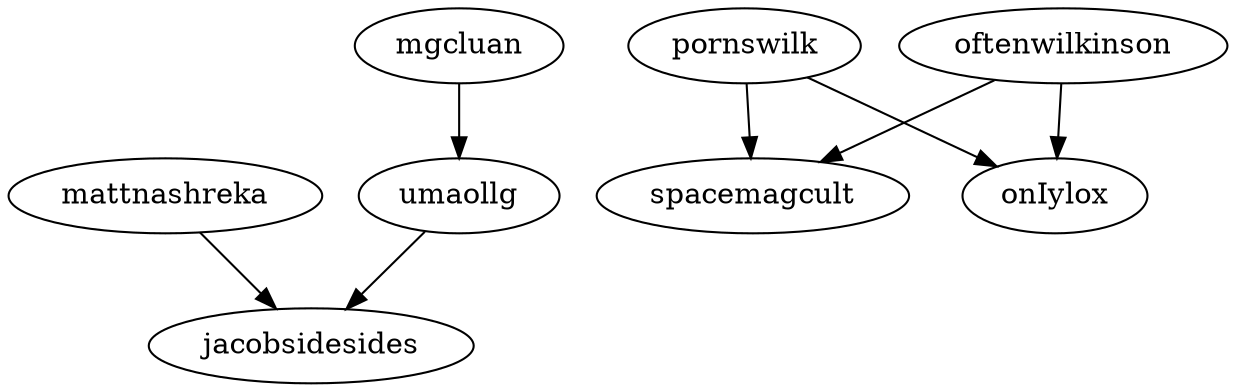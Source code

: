 strict digraph {
"mattnashreka" -> "jacobsidesides"
"umaollg" -> "jacobsidesides"
"mgcluan" -> "umaollg"
"pornswilk" -> "spacemagcult"
"pornswilk" -> "onIylox"
"oftenwilkinson" -> "spacemagcult"
"oftenwilkinson" -> "onIylox"
}